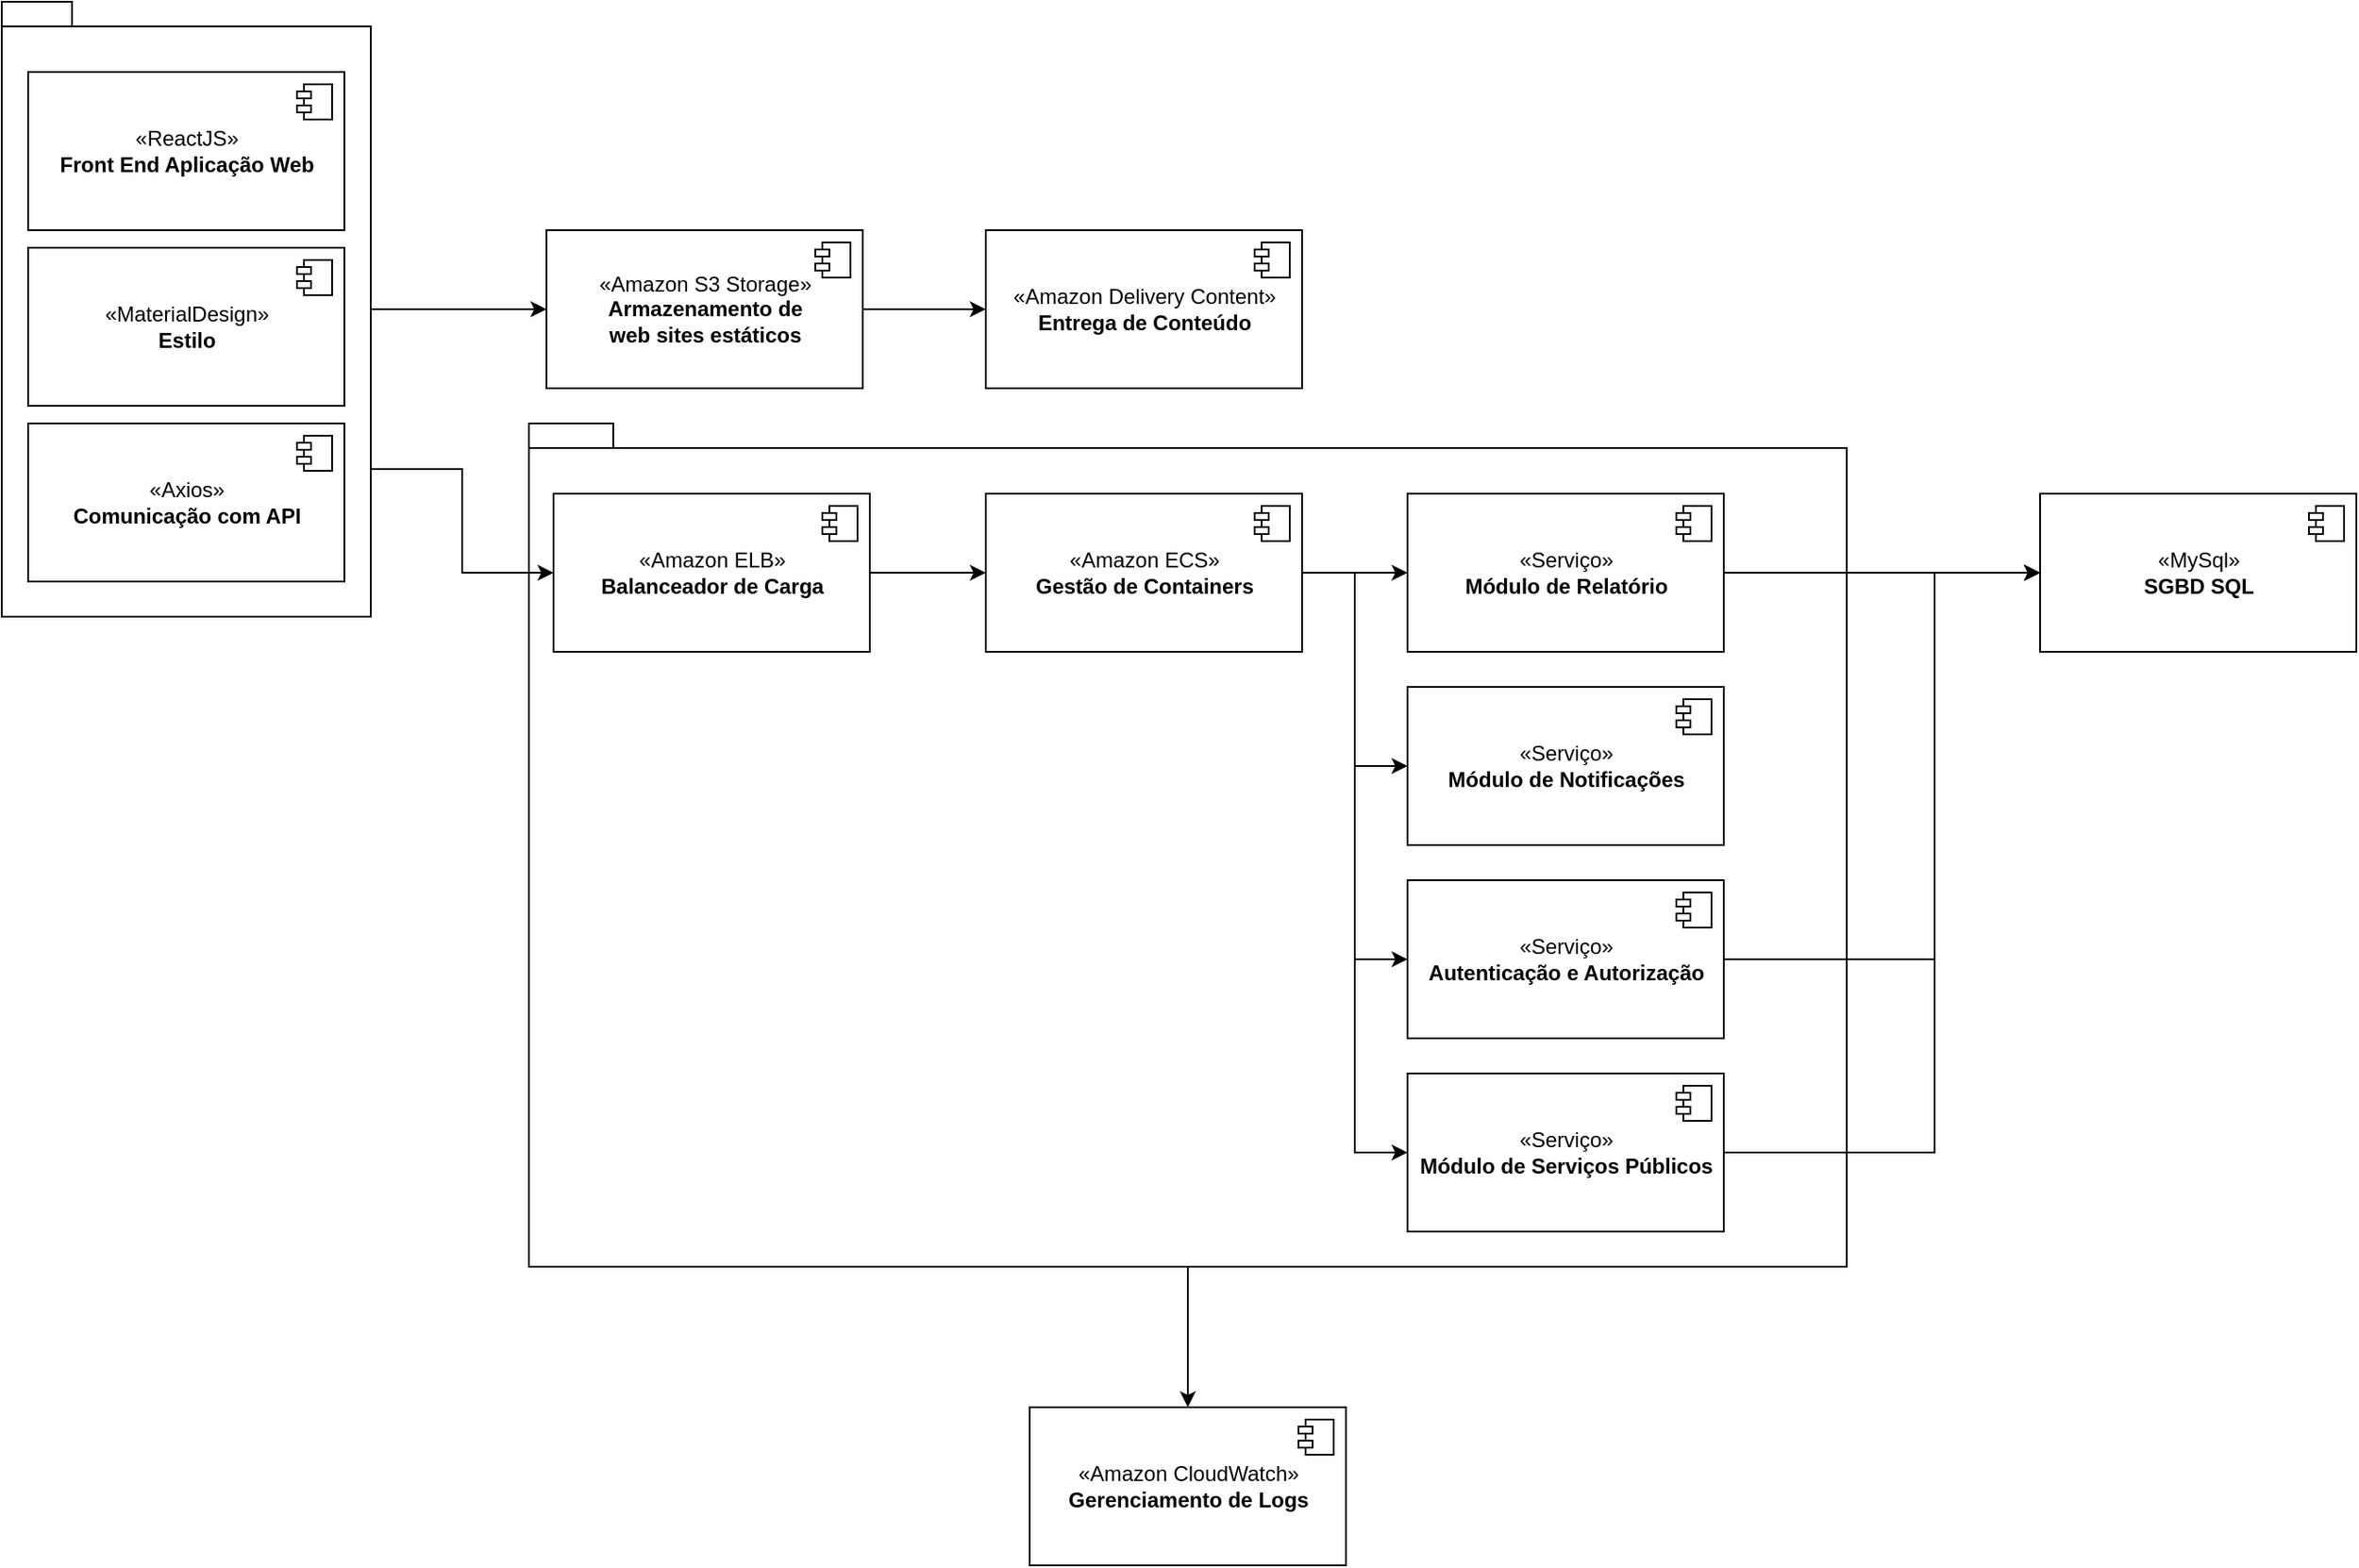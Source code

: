 <mxfile version="13.9.9" type="device"><diagram id="t8c1n1ws9eC6BF58ZV-G" name="Página-1"><mxGraphModel dx="4604" dy="1644" grid="1" gridSize="10" guides="1" tooltips="1" connect="1" arrows="1" fold="1" page="1" pageScale="1" pageWidth="827" pageHeight="1169" math="0" shadow="0"><root><mxCell id="0"/><mxCell id="1" parent="0"/><mxCell id="RGzi6MiKtEde8SA-8SEW-41" style="edgeStyle=orthogonalEdgeStyle;rounded=0;orthogonalLoop=1;jettySize=auto;html=1;entryX=0.5;entryY=0;entryDx=0;entryDy=0;" edge="1" parent="1" source="RGzi6MiKtEde8SA-8SEW-32" target="RGzi6MiKtEde8SA-8SEW-38"><mxGeometry relative="1" as="geometry"/></mxCell><mxCell id="RGzi6MiKtEde8SA-8SEW-32" value="" style="shape=folder;fontStyle=1;spacingTop=10;tabWidth=40;tabHeight=14;tabPosition=left;html=1;" vertex="1" parent="1"><mxGeometry x="310" y="250" width="750" height="480" as="geometry"/></mxCell><mxCell id="RGzi6MiKtEde8SA-8SEW-8" style="edgeStyle=orthogonalEdgeStyle;rounded=0;orthogonalLoop=1;jettySize=auto;html=1;entryX=0;entryY=0.5;entryDx=0;entryDy=0;" edge="1" parent="1" source="RGzi6MiKtEde8SA-8SEW-5" target="RGzi6MiKtEde8SA-8SEW-6"><mxGeometry relative="1" as="geometry"/></mxCell><mxCell id="RGzi6MiKtEde8SA-8SEW-16" style="edgeStyle=orthogonalEdgeStyle;rounded=0;orthogonalLoop=1;jettySize=auto;html=1;exitX=0;exitY=0;exitDx=210;exitDy=266;exitPerimeter=0;entryX=0;entryY=0.5;entryDx=0;entryDy=0;" edge="1" parent="1" source="RGzi6MiKtEde8SA-8SEW-5" target="RGzi6MiKtEde8SA-8SEW-14"><mxGeometry relative="1" as="geometry"/></mxCell><mxCell id="RGzi6MiKtEde8SA-8SEW-5" value="" style="shape=folder;fontStyle=1;spacingTop=10;tabWidth=40;tabHeight=14;tabPosition=left;html=1;" vertex="1" parent="1"><mxGeometry x="10" y="10" width="210" height="350" as="geometry"/></mxCell><mxCell id="RGzi6MiKtEde8SA-8SEW-1" value="«ReactJS»&lt;br&gt;&lt;b&gt;Front End Aplicação Web&lt;/b&gt;" style="html=1;dropTarget=0;" vertex="1" parent="1"><mxGeometry x="25" y="50" width="180" height="90" as="geometry"/></mxCell><mxCell id="RGzi6MiKtEde8SA-8SEW-2" value="" style="shape=module;jettyWidth=8;jettyHeight=4;" vertex="1" parent="RGzi6MiKtEde8SA-8SEW-1"><mxGeometry x="1" width="20" height="20" relative="1" as="geometry"><mxPoint x="-27" y="7" as="offset"/></mxGeometry></mxCell><mxCell id="RGzi6MiKtEde8SA-8SEW-3" value="«MaterialDesign»&lt;br&gt;&lt;b&gt;Estilo&lt;/b&gt;" style="html=1;dropTarget=0;" vertex="1" parent="1"><mxGeometry x="25" y="150" width="180" height="90" as="geometry"/></mxCell><mxCell id="RGzi6MiKtEde8SA-8SEW-4" value="" style="shape=module;jettyWidth=8;jettyHeight=4;" vertex="1" parent="RGzi6MiKtEde8SA-8SEW-3"><mxGeometry x="1" width="20" height="20" relative="1" as="geometry"><mxPoint x="-27" y="7" as="offset"/></mxGeometry></mxCell><mxCell id="RGzi6MiKtEde8SA-8SEW-11" style="edgeStyle=orthogonalEdgeStyle;rounded=0;orthogonalLoop=1;jettySize=auto;html=1;" edge="1" parent="1" source="RGzi6MiKtEde8SA-8SEW-6" target="RGzi6MiKtEde8SA-8SEW-9"><mxGeometry relative="1" as="geometry"/></mxCell><mxCell id="RGzi6MiKtEde8SA-8SEW-6" value="«Amazon S3 Storage»&lt;br&gt;&lt;b&gt;Armazenamento de &lt;br&gt;web sites estáticos&lt;/b&gt;" style="html=1;dropTarget=0;" vertex="1" parent="1"><mxGeometry x="320" y="140" width="180" height="90" as="geometry"/></mxCell><mxCell id="RGzi6MiKtEde8SA-8SEW-7" value="" style="shape=module;jettyWidth=8;jettyHeight=4;" vertex="1" parent="RGzi6MiKtEde8SA-8SEW-6"><mxGeometry x="1" width="20" height="20" relative="1" as="geometry"><mxPoint x="-27" y="7" as="offset"/></mxGeometry></mxCell><mxCell id="RGzi6MiKtEde8SA-8SEW-9" value="«Amazon Delivery Content»&lt;br&gt;&lt;b&gt;Entrega de Conteúdo&lt;br&gt;&lt;/b&gt;" style="html=1;dropTarget=0;" vertex="1" parent="1"><mxGeometry x="570" y="140" width="180" height="90" as="geometry"/></mxCell><mxCell id="RGzi6MiKtEde8SA-8SEW-10" value="" style="shape=module;jettyWidth=8;jettyHeight=4;" vertex="1" parent="RGzi6MiKtEde8SA-8SEW-9"><mxGeometry x="1" width="20" height="20" relative="1" as="geometry"><mxPoint x="-27" y="7" as="offset"/></mxGeometry></mxCell><mxCell id="RGzi6MiKtEde8SA-8SEW-12" value="«Axios»&lt;br&gt;&lt;b&gt;Comunicação com API&lt;/b&gt;" style="html=1;dropTarget=0;" vertex="1" parent="1"><mxGeometry x="25" y="250" width="180" height="90" as="geometry"/></mxCell><mxCell id="RGzi6MiKtEde8SA-8SEW-13" value="" style="shape=module;jettyWidth=8;jettyHeight=4;" vertex="1" parent="RGzi6MiKtEde8SA-8SEW-12"><mxGeometry x="1" width="20" height="20" relative="1" as="geometry"><mxPoint x="-27" y="7" as="offset"/></mxGeometry></mxCell><mxCell id="RGzi6MiKtEde8SA-8SEW-27" value="" style="edgeStyle=orthogonalEdgeStyle;rounded=0;orthogonalLoop=1;jettySize=auto;html=1;" edge="1" parent="1" source="RGzi6MiKtEde8SA-8SEW-14" target="RGzi6MiKtEde8SA-8SEW-17"><mxGeometry relative="1" as="geometry"/></mxCell><mxCell id="RGzi6MiKtEde8SA-8SEW-14" value="«Amazon ELB»&lt;br&gt;&lt;b&gt;Balanceador de Carga&lt;/b&gt;" style="html=1;dropTarget=0;" vertex="1" parent="1"><mxGeometry x="324" y="290" width="180" height="90" as="geometry"/></mxCell><mxCell id="RGzi6MiKtEde8SA-8SEW-15" value="" style="shape=module;jettyWidth=8;jettyHeight=4;" vertex="1" parent="RGzi6MiKtEde8SA-8SEW-14"><mxGeometry x="1" width="20" height="20" relative="1" as="geometry"><mxPoint x="-27" y="7" as="offset"/></mxGeometry></mxCell><mxCell id="RGzi6MiKtEde8SA-8SEW-28" style="edgeStyle=orthogonalEdgeStyle;rounded=0;orthogonalLoop=1;jettySize=auto;html=1;" edge="1" parent="1" source="RGzi6MiKtEde8SA-8SEW-17" target="RGzi6MiKtEde8SA-8SEW-19"><mxGeometry relative="1" as="geometry"/></mxCell><mxCell id="RGzi6MiKtEde8SA-8SEW-29" style="edgeStyle=orthogonalEdgeStyle;rounded=0;orthogonalLoop=1;jettySize=auto;html=1;entryX=0;entryY=0.5;entryDx=0;entryDy=0;" edge="1" parent="1" source="RGzi6MiKtEde8SA-8SEW-17" target="RGzi6MiKtEde8SA-8SEW-21"><mxGeometry relative="1" as="geometry"/></mxCell><mxCell id="RGzi6MiKtEde8SA-8SEW-30" style="edgeStyle=orthogonalEdgeStyle;rounded=0;orthogonalLoop=1;jettySize=auto;html=1;entryX=0;entryY=0.5;entryDx=0;entryDy=0;" edge="1" parent="1" source="RGzi6MiKtEde8SA-8SEW-17" target="RGzi6MiKtEde8SA-8SEW-23"><mxGeometry relative="1" as="geometry"/></mxCell><mxCell id="RGzi6MiKtEde8SA-8SEW-31" style="edgeStyle=orthogonalEdgeStyle;rounded=0;orthogonalLoop=1;jettySize=auto;html=1;entryX=0;entryY=0.5;entryDx=0;entryDy=0;" edge="1" parent="1" source="RGzi6MiKtEde8SA-8SEW-17" target="RGzi6MiKtEde8SA-8SEW-25"><mxGeometry relative="1" as="geometry"/></mxCell><mxCell id="RGzi6MiKtEde8SA-8SEW-17" value="«Amazon ECS»&lt;br&gt;&lt;b&gt;Gestão de Containers&lt;/b&gt;" style="html=1;dropTarget=0;" vertex="1" parent="1"><mxGeometry x="570" y="290" width="180" height="90" as="geometry"/></mxCell><mxCell id="RGzi6MiKtEde8SA-8SEW-18" value="" style="shape=module;jettyWidth=8;jettyHeight=4;" vertex="1" parent="RGzi6MiKtEde8SA-8SEW-17"><mxGeometry x="1" width="20" height="20" relative="1" as="geometry"><mxPoint x="-27" y="7" as="offset"/></mxGeometry></mxCell><mxCell id="RGzi6MiKtEde8SA-8SEW-35" style="edgeStyle=orthogonalEdgeStyle;rounded=0;orthogonalLoop=1;jettySize=auto;html=1;entryX=0;entryY=0.5;entryDx=0;entryDy=0;" edge="1" parent="1" source="RGzi6MiKtEde8SA-8SEW-19" target="RGzi6MiKtEde8SA-8SEW-33"><mxGeometry relative="1" as="geometry"/></mxCell><mxCell id="RGzi6MiKtEde8SA-8SEW-19" value="«Serviço»&lt;br&gt;&lt;b&gt;Módulo de Relatório&lt;/b&gt;" style="html=1;dropTarget=0;" vertex="1" parent="1"><mxGeometry x="810" y="290" width="180" height="90" as="geometry"/></mxCell><mxCell id="RGzi6MiKtEde8SA-8SEW-20" value="" style="shape=module;jettyWidth=8;jettyHeight=4;" vertex="1" parent="RGzi6MiKtEde8SA-8SEW-19"><mxGeometry x="1" width="20" height="20" relative="1" as="geometry"><mxPoint x="-27" y="7" as="offset"/></mxGeometry></mxCell><mxCell id="RGzi6MiKtEde8SA-8SEW-21" value="«Serviço»&lt;br&gt;&lt;b&gt;Módulo de Notificações&lt;/b&gt;" style="html=1;dropTarget=0;" vertex="1" parent="1"><mxGeometry x="810" y="400" width="180" height="90" as="geometry"/></mxCell><mxCell id="RGzi6MiKtEde8SA-8SEW-22" value="" style="shape=module;jettyWidth=8;jettyHeight=4;" vertex="1" parent="RGzi6MiKtEde8SA-8SEW-21"><mxGeometry x="1" width="20" height="20" relative="1" as="geometry"><mxPoint x="-27" y="7" as="offset"/></mxGeometry></mxCell><mxCell id="RGzi6MiKtEde8SA-8SEW-36" style="edgeStyle=orthogonalEdgeStyle;rounded=0;orthogonalLoop=1;jettySize=auto;html=1;entryX=0;entryY=0.5;entryDx=0;entryDy=0;" edge="1" parent="1" source="RGzi6MiKtEde8SA-8SEW-23" target="RGzi6MiKtEde8SA-8SEW-33"><mxGeometry relative="1" as="geometry"><Array as="points"><mxPoint x="1110" y="555"/><mxPoint x="1110" y="335"/></Array></mxGeometry></mxCell><mxCell id="RGzi6MiKtEde8SA-8SEW-23" value="«Serviço»&lt;br&gt;&lt;b&gt;Autenticação e Autorização&lt;/b&gt;" style="html=1;dropTarget=0;" vertex="1" parent="1"><mxGeometry x="810" y="510" width="180" height="90" as="geometry"/></mxCell><mxCell id="RGzi6MiKtEde8SA-8SEW-24" value="" style="shape=module;jettyWidth=8;jettyHeight=4;" vertex="1" parent="RGzi6MiKtEde8SA-8SEW-23"><mxGeometry x="1" width="20" height="20" relative="1" as="geometry"><mxPoint x="-27" y="7" as="offset"/></mxGeometry></mxCell><mxCell id="RGzi6MiKtEde8SA-8SEW-37" style="edgeStyle=orthogonalEdgeStyle;rounded=0;orthogonalLoop=1;jettySize=auto;html=1;entryX=0;entryY=0.5;entryDx=0;entryDy=0;" edge="1" parent="1" source="RGzi6MiKtEde8SA-8SEW-25" target="RGzi6MiKtEde8SA-8SEW-33"><mxGeometry relative="1" as="geometry"><Array as="points"><mxPoint x="1110" y="665"/><mxPoint x="1110" y="335"/></Array></mxGeometry></mxCell><mxCell id="RGzi6MiKtEde8SA-8SEW-25" value="«Serviço»&lt;br&gt;&lt;b&gt;Módulo de Serviços Públicos&lt;/b&gt;" style="html=1;dropTarget=0;" vertex="1" parent="1"><mxGeometry x="810" y="620" width="180" height="90" as="geometry"/></mxCell><mxCell id="RGzi6MiKtEde8SA-8SEW-26" value="" style="shape=module;jettyWidth=8;jettyHeight=4;" vertex="1" parent="RGzi6MiKtEde8SA-8SEW-25"><mxGeometry x="1" width="20" height="20" relative="1" as="geometry"><mxPoint x="-27" y="7" as="offset"/></mxGeometry></mxCell><mxCell id="RGzi6MiKtEde8SA-8SEW-33" value="«MySql»&lt;br&gt;&lt;b&gt;SGBD SQL&lt;/b&gt;" style="html=1;dropTarget=0;" vertex="1" parent="1"><mxGeometry x="1170" y="290" width="180" height="90" as="geometry"/></mxCell><mxCell id="RGzi6MiKtEde8SA-8SEW-34" value="" style="shape=module;jettyWidth=8;jettyHeight=4;" vertex="1" parent="RGzi6MiKtEde8SA-8SEW-33"><mxGeometry x="1" width="20" height="20" relative="1" as="geometry"><mxPoint x="-27" y="7" as="offset"/></mxGeometry></mxCell><mxCell id="RGzi6MiKtEde8SA-8SEW-38" value="«Amazon CloudWatch»&lt;br&gt;&lt;b&gt;Gerenciamento de Logs&lt;/b&gt;" style="html=1;dropTarget=0;" vertex="1" parent="1"><mxGeometry x="595" y="810" width="180" height="90" as="geometry"/></mxCell><mxCell id="RGzi6MiKtEde8SA-8SEW-39" value="" style="shape=module;jettyWidth=8;jettyHeight=4;" vertex="1" parent="RGzi6MiKtEde8SA-8SEW-38"><mxGeometry x="1" width="20" height="20" relative="1" as="geometry"><mxPoint x="-27" y="7" as="offset"/></mxGeometry></mxCell></root></mxGraphModel></diagram></mxfile>